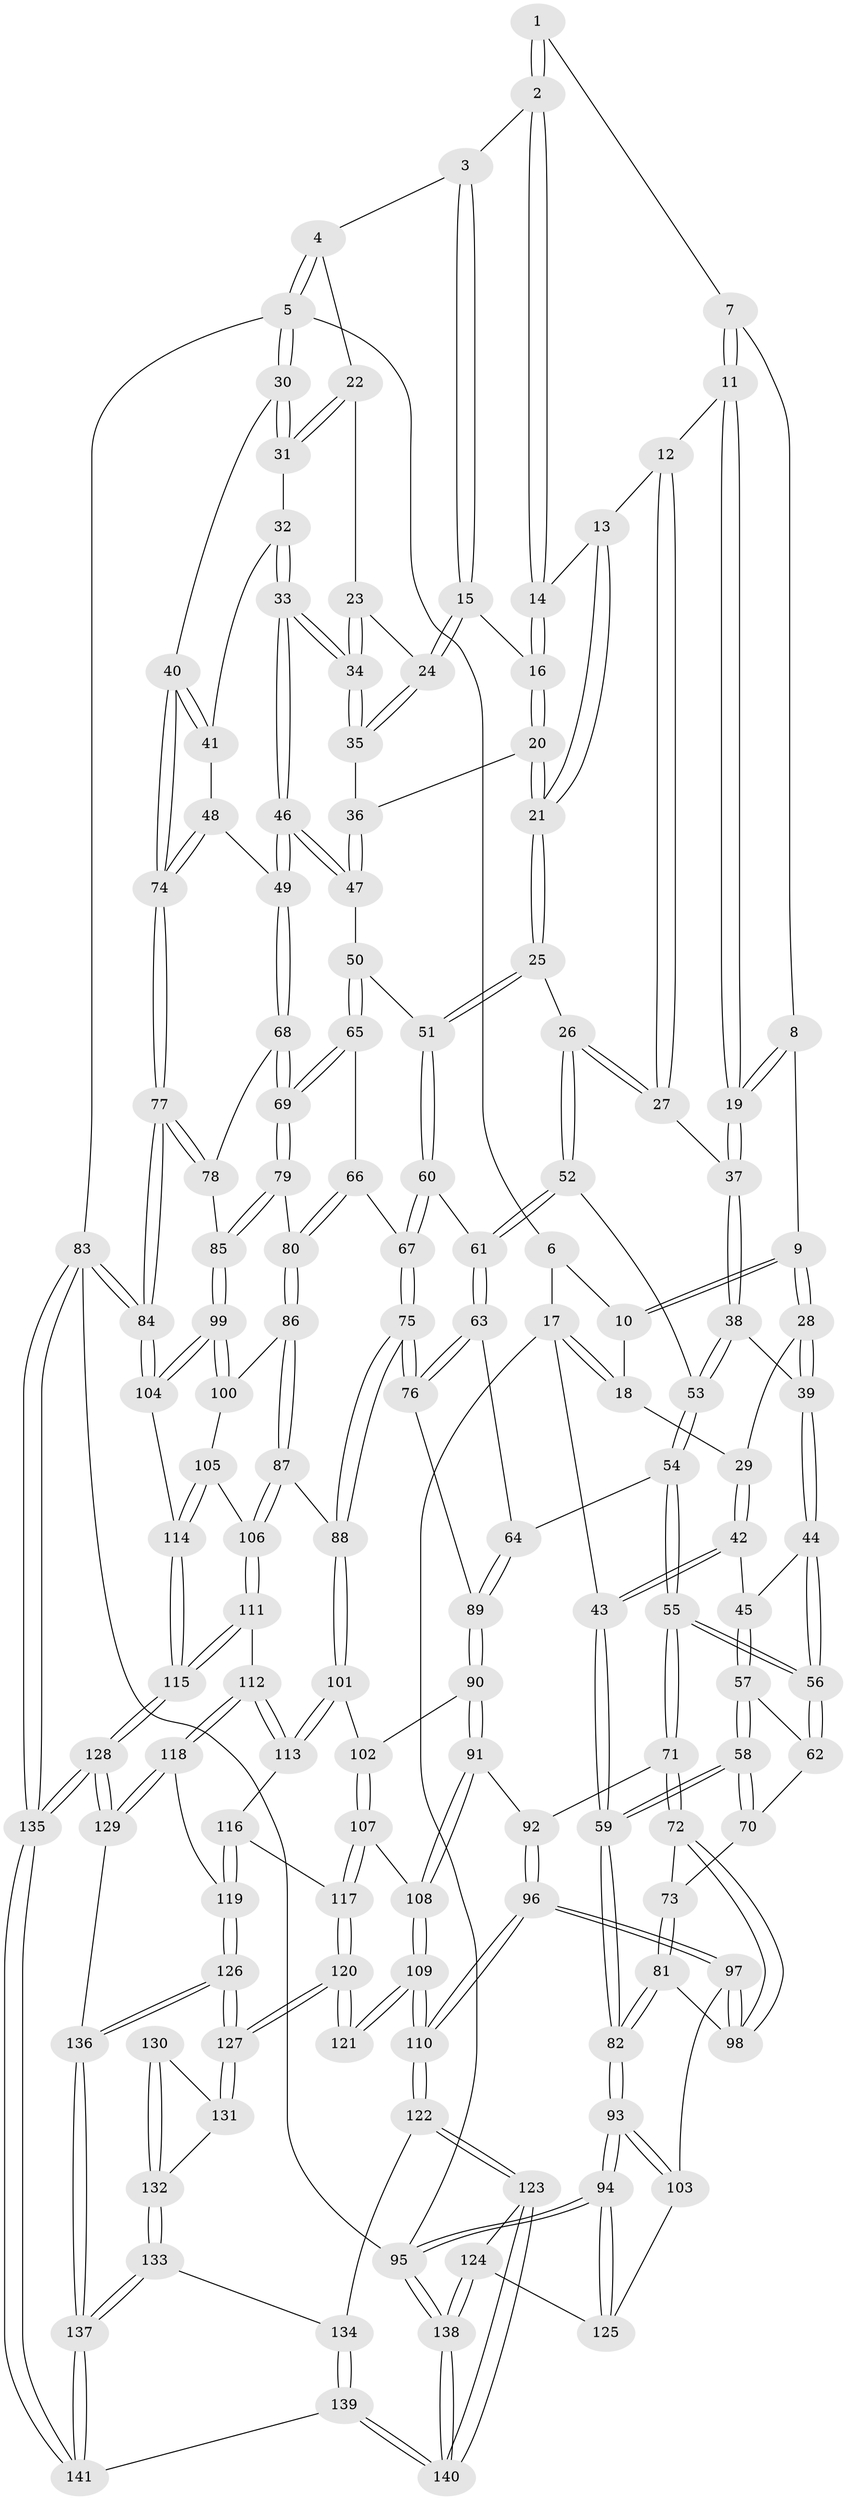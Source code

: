 // coarse degree distribution, {4: 0.30612244897959184, 6: 0.16326530612244897, 7: 0.061224489795918366, 5: 0.3673469387755102, 3: 0.10204081632653061}
// Generated by graph-tools (version 1.1) at 2025/21/03/04/25 18:21:11]
// undirected, 141 vertices, 349 edges
graph export_dot {
graph [start="1"]
  node [color=gray90,style=filled];
  1 [pos="+0.21151482610318137+0"];
  2 [pos="+0.5672919464889224+0"];
  3 [pos="+0.766587678067332+0"];
  4 [pos="+1+0"];
  5 [pos="+1+0"];
  6 [pos="+0.20073257575926665+0"];
  7 [pos="+0.2439741591033076+0"];
  8 [pos="+0.2087437915439865+0.08283742514640627"];
  9 [pos="+0.17020787138986904+0.13149975050043078"];
  10 [pos="+0.07223415202401942+0.06346831304374027"];
  11 [pos="+0.3668177752841346+0.12965427794031953"];
  12 [pos="+0.49146682314734486+0.03605539222124378"];
  13 [pos="+0.5387478981015872+0"];
  14 [pos="+0.5407281532314723+0"];
  15 [pos="+0.7474708298498223+0.13117822911307034"];
  16 [pos="+0.6608965931058004+0.12413370177520927"];
  17 [pos="+0+0.06417176775521127"];
  18 [pos="+0.03491414680668964+0.08376664951112095"];
  19 [pos="+0.3575008139995657+0.15268138550792976"];
  20 [pos="+0.6056876274608425+0.23821638678349474"];
  21 [pos="+0.6018865249754403+0.23964100294928803"];
  22 [pos="+0.8609619439590801+0.12635632503734132"];
  23 [pos="+0.8104419603589008+0.14774404230399282"];
  24 [pos="+0.7504384546268429+0.13600696523725905"];
  25 [pos="+0.5581793570581592+0.276367745745896"];
  26 [pos="+0.5581140701256332+0.2763583504714346"];
  27 [pos="+0.5183839497443943+0.24787082729700005"];
  28 [pos="+0.17236262477971306+0.15877730508644658"];
  29 [pos="+0.06611180506101075+0.218457757686974"];
  30 [pos="+1+0"];
  31 [pos="+0.9068398026343029+0.1847530109223073"];
  32 [pos="+0.9013862205040124+0.21817179627218597"];
  33 [pos="+0.8433633294226247+0.27821560587207744"];
  34 [pos="+0.8418816229232664+0.27508282349572777"];
  35 [pos="+0.7372938514921875+0.17895081357035736"];
  36 [pos="+0.6954040211510608+0.2397325703001745"];
  37 [pos="+0.34848399680358516+0.21226411923007782"];
  38 [pos="+0.31614579592534964+0.24713398585518992"];
  39 [pos="+0.2739935467861333+0.2598973761346846"];
  40 [pos="+1+0.18876589486134177"];
  41 [pos="+0.9957548504484915+0.25283832698843894"];
  42 [pos="+0.0410677164542251+0.26384519507387616"];
  43 [pos="+0+0.2629039941019427"];
  44 [pos="+0.23313336709260343+0.3107838355765826"];
  45 [pos="+0.08149783992318908+0.3058967997254202"];
  46 [pos="+0.8275741112017605+0.354607548259196"];
  47 [pos="+0.7909727404818407+0.3461435798176442"];
  48 [pos="+0.8520009198266046+0.3805843794239075"];
  49 [pos="+0.8492871518201923+0.3812236144927634"];
  50 [pos="+0.6570542096440543+0.38694992969643555"];
  51 [pos="+0.5923863987552411+0.345109056640817"];
  52 [pos="+0.45735584237339455+0.36334281114044803"];
  53 [pos="+0.4015336243317614+0.37246554263954756"];
  54 [pos="+0.3699219192402877+0.46828915081033456"];
  55 [pos="+0.28511632179917507+0.5091676831507254"];
  56 [pos="+0.23214947678071288+0.419547205737517"];
  57 [pos="+0.07332770532765041+0.3822837452230145"];
  58 [pos="+0+0.45545226174252734"];
  59 [pos="+0+0.5699359460119228"];
  60 [pos="+0.5322651512950654+0.45179268168244235"];
  61 [pos="+0.515165333268928+0.4575981310181509"];
  62 [pos="+0.13371755100149174+0.4331110240468854"];
  63 [pos="+0.5130000147056611+0.459984892566388"];
  64 [pos="+0.4105629524241662+0.48279872829003767"];
  65 [pos="+0.6563207520140208+0.42092336047955553"];
  66 [pos="+0.6506825597051683+0.4706560296292359"];
  67 [pos="+0.6089761083545334+0.4941820563592915"];
  68 [pos="+0.8492153916646408+0.38345032075224805"];
  69 [pos="+0.8052102817049818+0.48328234848433876"];
  70 [pos="+0.11570181751069226+0.47008530014147853"];
  71 [pos="+0.28319381577924685+0.5158008973766723"];
  72 [pos="+0.21406596445632298+0.5727999755726639"];
  73 [pos="+0.11604070070404493+0.4977882086351922"];
  74 [pos="+1+0.38170528252232344"];
  75 [pos="+0.5841882544349365+0.5940035769179525"];
  76 [pos="+0.5185047417570288+0.5847678882671428"];
  77 [pos="+1+0.43724266855547655"];
  78 [pos="+0.9468526789243066+0.49553126822996785"];
  79 [pos="+0.781658400956762+0.5467548029620404"];
  80 [pos="+0.7675814277064194+0.5574068040526863"];
  81 [pos="+0+0.5704999693832824"];
  82 [pos="+0+0.6177272104163025"];
  83 [pos="+1+1"];
  84 [pos="+1+0.6745112500025928"];
  85 [pos="+0.9379959964976082+0.6002634786243564"];
  86 [pos="+0.749379038729246+0.5937058975868078"];
  87 [pos="+0.7153322863182591+0.627062208094602"];
  88 [pos="+0.649379981035493+0.653967353388747"];
  89 [pos="+0.48222327625512196+0.5980022568057881"];
  90 [pos="+0.43887303564749514+0.6472393660371851"];
  91 [pos="+0.40667380496405525+0.6573419736494576"];
  92 [pos="+0.3441580379085414+0.594927844013311"];
  93 [pos="+0+0.6639994299614772"];
  94 [pos="+0+0.779245014278379"];
  95 [pos="+0+1"];
  96 [pos="+0.22942920628610947+0.7466055383156225"];
  97 [pos="+0.18293804579502546+0.7146322864313822"];
  98 [pos="+0.20959535131006274+0.5800221143720815"];
  99 [pos="+0.996570303198101+0.6724473068923154"];
  100 [pos="+0.8468093298384218+0.6816990966263353"];
  101 [pos="+0.6246671166572535+0.7212745889851027"];
  102 [pos="+0.5053973121123797+0.7063758855252878"];
  103 [pos="+0.1150730618145033+0.7303182337810239"];
  104 [pos="+1+0.6796113748956647"];
  105 [pos="+0.8171048959309379+0.7387016318069572"];
  106 [pos="+0.777034867373134+0.7300861257006453"];
  107 [pos="+0.48067824447619806+0.7893131703274485"];
  108 [pos="+0.3741561950741574+0.7253713313359695"];
  109 [pos="+0.3035173264776262+0.7867244816849432"];
  110 [pos="+0.28473200254444236+0.7920543045839532"];
  111 [pos="+0.7204853838468234+0.8168062897676287"];
  112 [pos="+0.6562740048156278+0.7980318415475286"];
  113 [pos="+0.6250794135645584+0.7268305803950019"];
  114 [pos="+0.8849145891747473+0.8349730623542854"];
  115 [pos="+0.857246744684738+0.9352395627707344"];
  116 [pos="+0.542640689494474+0.7820476308011844"];
  117 [pos="+0.48731726279338095+0.8021465545753211"];
  118 [pos="+0.6160619899252164+0.8650376870210359"];
  119 [pos="+0.5736920234980039+0.8897854869277474"];
  120 [pos="+0.4795315728575602+0.8564109367973057"];
  121 [pos="+0.3891597834475665+0.8398504526543362"];
  122 [pos="+0.2636734199273568+0.8756909017198856"];
  123 [pos="+0.24023815982901267+0.9014878760547348"];
  124 [pos="+0.11124383639047264+0.8991538031869506"];
  125 [pos="+0.10973249706242634+0.8969083650619131"];
  126 [pos="+0.5198482938326722+0.929827854320062"];
  127 [pos="+0.5190115106840867+0.9288310168207596"];
  128 [pos="+0.8922813105386822+1"];
  129 [pos="+0.6930903634671515+0.9494592480832715"];
  130 [pos="+0.39060898176867653+0.8643807790570104"];
  131 [pos="+0.4123022701497314+0.9125504587495418"];
  132 [pos="+0.3774920205891324+0.9221489489884117"];
  133 [pos="+0.36345276023244666+0.9332622594369434"];
  134 [pos="+0.34171574516803016+0.9339727646031203"];
  135 [pos="+0.9537506930478872+1"];
  136 [pos="+0.5197067470433488+0.9368620875484366"];
  137 [pos="+0.5113246244500509+1"];
  138 [pos="+0+1"];
  139 [pos="+0.34791341967713774+1"];
  140 [pos="+0.20414443816747285+1"];
  141 [pos="+0.5247833970195102+1"];
  1 -- 2;
  1 -- 2;
  1 -- 7;
  2 -- 3;
  2 -- 14;
  2 -- 14;
  3 -- 4;
  3 -- 15;
  3 -- 15;
  4 -- 5;
  4 -- 5;
  4 -- 22;
  5 -- 6;
  5 -- 30;
  5 -- 30;
  5 -- 83;
  6 -- 10;
  6 -- 17;
  7 -- 8;
  7 -- 11;
  7 -- 11;
  8 -- 9;
  8 -- 19;
  8 -- 19;
  9 -- 10;
  9 -- 10;
  9 -- 28;
  9 -- 28;
  10 -- 18;
  11 -- 12;
  11 -- 19;
  11 -- 19;
  12 -- 13;
  12 -- 27;
  12 -- 27;
  13 -- 14;
  13 -- 21;
  13 -- 21;
  14 -- 16;
  14 -- 16;
  15 -- 16;
  15 -- 24;
  15 -- 24;
  16 -- 20;
  16 -- 20;
  17 -- 18;
  17 -- 18;
  17 -- 43;
  17 -- 95;
  18 -- 29;
  19 -- 37;
  19 -- 37;
  20 -- 21;
  20 -- 21;
  20 -- 36;
  21 -- 25;
  21 -- 25;
  22 -- 23;
  22 -- 31;
  22 -- 31;
  23 -- 24;
  23 -- 34;
  23 -- 34;
  24 -- 35;
  24 -- 35;
  25 -- 26;
  25 -- 51;
  25 -- 51;
  26 -- 27;
  26 -- 27;
  26 -- 52;
  26 -- 52;
  27 -- 37;
  28 -- 29;
  28 -- 39;
  28 -- 39;
  29 -- 42;
  29 -- 42;
  30 -- 31;
  30 -- 31;
  30 -- 40;
  31 -- 32;
  32 -- 33;
  32 -- 33;
  32 -- 41;
  33 -- 34;
  33 -- 34;
  33 -- 46;
  33 -- 46;
  34 -- 35;
  34 -- 35;
  35 -- 36;
  36 -- 47;
  36 -- 47;
  37 -- 38;
  37 -- 38;
  38 -- 39;
  38 -- 53;
  38 -- 53;
  39 -- 44;
  39 -- 44;
  40 -- 41;
  40 -- 41;
  40 -- 74;
  40 -- 74;
  41 -- 48;
  42 -- 43;
  42 -- 43;
  42 -- 45;
  43 -- 59;
  43 -- 59;
  44 -- 45;
  44 -- 56;
  44 -- 56;
  45 -- 57;
  45 -- 57;
  46 -- 47;
  46 -- 47;
  46 -- 49;
  46 -- 49;
  47 -- 50;
  48 -- 49;
  48 -- 74;
  48 -- 74;
  49 -- 68;
  49 -- 68;
  50 -- 51;
  50 -- 65;
  50 -- 65;
  51 -- 60;
  51 -- 60;
  52 -- 53;
  52 -- 61;
  52 -- 61;
  53 -- 54;
  53 -- 54;
  54 -- 55;
  54 -- 55;
  54 -- 64;
  55 -- 56;
  55 -- 56;
  55 -- 71;
  55 -- 71;
  56 -- 62;
  56 -- 62;
  57 -- 58;
  57 -- 58;
  57 -- 62;
  58 -- 59;
  58 -- 59;
  58 -- 70;
  58 -- 70;
  59 -- 82;
  59 -- 82;
  60 -- 61;
  60 -- 67;
  60 -- 67;
  61 -- 63;
  61 -- 63;
  62 -- 70;
  63 -- 64;
  63 -- 76;
  63 -- 76;
  64 -- 89;
  64 -- 89;
  65 -- 66;
  65 -- 69;
  65 -- 69;
  66 -- 67;
  66 -- 80;
  66 -- 80;
  67 -- 75;
  67 -- 75;
  68 -- 69;
  68 -- 69;
  68 -- 78;
  69 -- 79;
  69 -- 79;
  70 -- 73;
  71 -- 72;
  71 -- 72;
  71 -- 92;
  72 -- 73;
  72 -- 98;
  72 -- 98;
  73 -- 81;
  73 -- 81;
  74 -- 77;
  74 -- 77;
  75 -- 76;
  75 -- 76;
  75 -- 88;
  75 -- 88;
  76 -- 89;
  77 -- 78;
  77 -- 78;
  77 -- 84;
  77 -- 84;
  78 -- 85;
  79 -- 80;
  79 -- 85;
  79 -- 85;
  80 -- 86;
  80 -- 86;
  81 -- 82;
  81 -- 82;
  81 -- 98;
  82 -- 93;
  82 -- 93;
  83 -- 84;
  83 -- 84;
  83 -- 135;
  83 -- 135;
  83 -- 95;
  84 -- 104;
  84 -- 104;
  85 -- 99;
  85 -- 99;
  86 -- 87;
  86 -- 87;
  86 -- 100;
  87 -- 88;
  87 -- 106;
  87 -- 106;
  88 -- 101;
  88 -- 101;
  89 -- 90;
  89 -- 90;
  90 -- 91;
  90 -- 91;
  90 -- 102;
  91 -- 92;
  91 -- 108;
  91 -- 108;
  92 -- 96;
  92 -- 96;
  93 -- 94;
  93 -- 94;
  93 -- 103;
  93 -- 103;
  94 -- 95;
  94 -- 95;
  94 -- 125;
  94 -- 125;
  95 -- 138;
  95 -- 138;
  96 -- 97;
  96 -- 97;
  96 -- 110;
  96 -- 110;
  97 -- 98;
  97 -- 98;
  97 -- 103;
  99 -- 100;
  99 -- 100;
  99 -- 104;
  99 -- 104;
  100 -- 105;
  101 -- 102;
  101 -- 113;
  101 -- 113;
  102 -- 107;
  102 -- 107;
  103 -- 125;
  104 -- 114;
  105 -- 106;
  105 -- 114;
  105 -- 114;
  106 -- 111;
  106 -- 111;
  107 -- 108;
  107 -- 117;
  107 -- 117;
  108 -- 109;
  108 -- 109;
  109 -- 110;
  109 -- 110;
  109 -- 121;
  109 -- 121;
  110 -- 122;
  110 -- 122;
  111 -- 112;
  111 -- 115;
  111 -- 115;
  112 -- 113;
  112 -- 113;
  112 -- 118;
  112 -- 118;
  113 -- 116;
  114 -- 115;
  114 -- 115;
  115 -- 128;
  115 -- 128;
  116 -- 117;
  116 -- 119;
  116 -- 119;
  117 -- 120;
  117 -- 120;
  118 -- 119;
  118 -- 129;
  118 -- 129;
  119 -- 126;
  119 -- 126;
  120 -- 121;
  120 -- 121;
  120 -- 127;
  120 -- 127;
  122 -- 123;
  122 -- 123;
  122 -- 134;
  123 -- 124;
  123 -- 140;
  123 -- 140;
  124 -- 125;
  124 -- 138;
  124 -- 138;
  126 -- 127;
  126 -- 127;
  126 -- 136;
  126 -- 136;
  127 -- 131;
  127 -- 131;
  128 -- 129;
  128 -- 129;
  128 -- 135;
  128 -- 135;
  129 -- 136;
  130 -- 131;
  130 -- 132;
  130 -- 132;
  131 -- 132;
  132 -- 133;
  132 -- 133;
  133 -- 134;
  133 -- 137;
  133 -- 137;
  134 -- 139;
  134 -- 139;
  135 -- 141;
  135 -- 141;
  136 -- 137;
  136 -- 137;
  137 -- 141;
  137 -- 141;
  138 -- 140;
  138 -- 140;
  139 -- 140;
  139 -- 140;
  139 -- 141;
}
